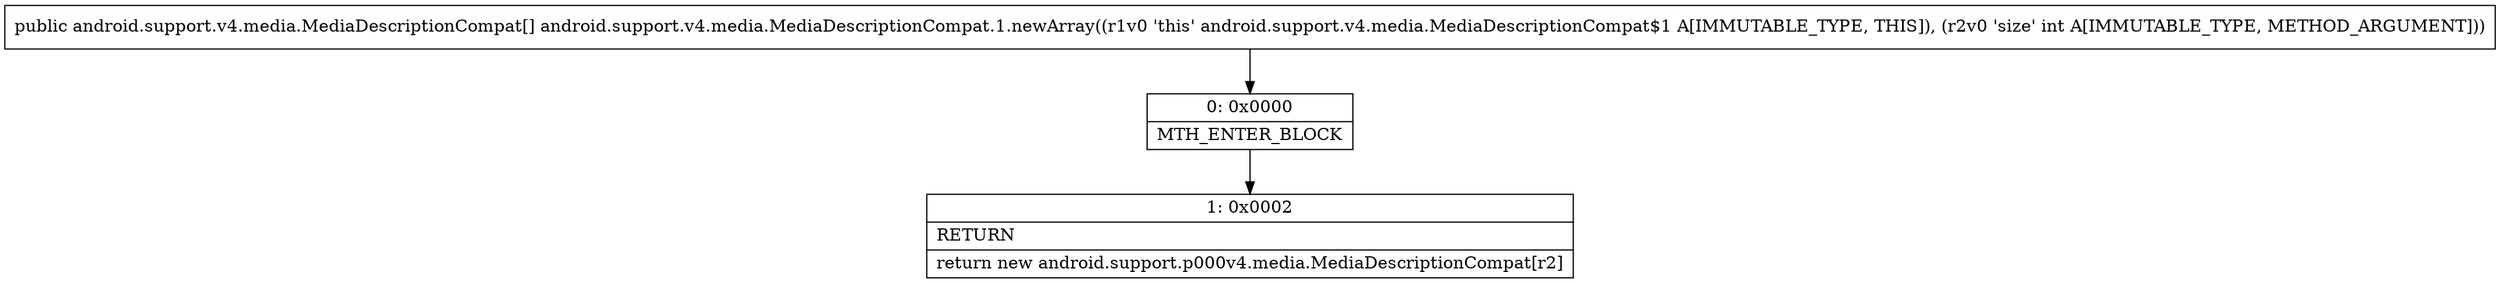 digraph "CFG forandroid.support.v4.media.MediaDescriptionCompat.1.newArray(I)[Landroid\/support\/v4\/media\/MediaDescriptionCompat;" {
Node_0 [shape=record,label="{0\:\ 0x0000|MTH_ENTER_BLOCK\l}"];
Node_1 [shape=record,label="{1\:\ 0x0002|RETURN\l|return new android.support.p000v4.media.MediaDescriptionCompat[r2]\l}"];
MethodNode[shape=record,label="{public android.support.v4.media.MediaDescriptionCompat[] android.support.v4.media.MediaDescriptionCompat.1.newArray((r1v0 'this' android.support.v4.media.MediaDescriptionCompat$1 A[IMMUTABLE_TYPE, THIS]), (r2v0 'size' int A[IMMUTABLE_TYPE, METHOD_ARGUMENT])) }"];
MethodNode -> Node_0;
Node_0 -> Node_1;
}

